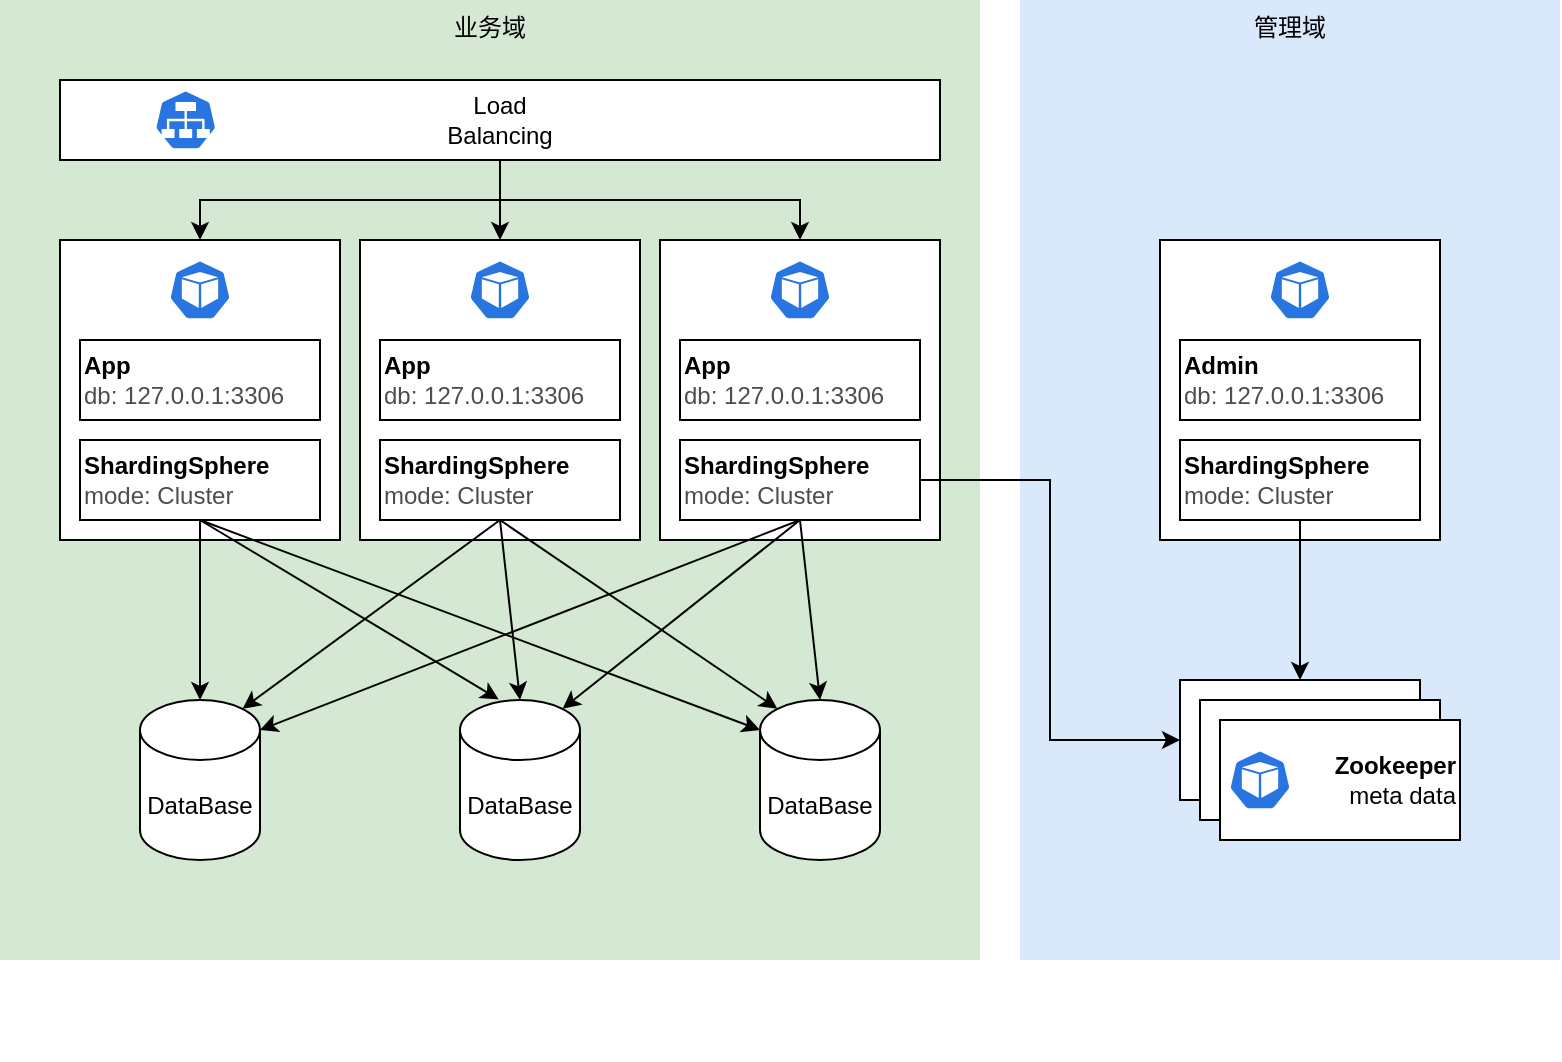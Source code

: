 <mxfile version="21.2.1" type="github">
  <diagram name="第 1 页" id="nn_7PzYIXxSiBrkKg_zi">
    <mxGraphModel dx="1050" dy="581" grid="1" gridSize="10" guides="1" tooltips="1" connect="1" arrows="1" fold="1" page="1" pageScale="1" pageWidth="827" pageHeight="1169" math="0" shadow="0">
      <root>
        <mxCell id="0" />
        <mxCell id="1" parent="0" />
        <mxCell id="SsdBYtxJOpID0I5rCiJZ-74" value="管理域" style="rounded=0;whiteSpace=wrap;html=1;strokeColor=none;verticalAlign=top;fillColor=#dae8fc;" vertex="1" parent="1">
          <mxGeometry x="510" y="20" width="270" height="480" as="geometry" />
        </mxCell>
        <mxCell id="SsdBYtxJOpID0I5rCiJZ-73" value="业务域" style="rounded=0;whiteSpace=wrap;html=1;strokeColor=none;verticalAlign=top;fillColor=#d5e8d4;" vertex="1" parent="1">
          <mxGeometry y="20" width="490" height="480" as="geometry" />
        </mxCell>
        <mxCell id="SsdBYtxJOpID0I5rCiJZ-25" value="" style="group" vertex="1" connectable="0" parent="1">
          <mxGeometry x="30" y="60" width="480" height="490" as="geometry" />
        </mxCell>
        <mxCell id="SsdBYtxJOpID0I5rCiJZ-23" value="Load&lt;br&gt;Balancing" style="rounded=0;whiteSpace=wrap;html=1;" vertex="1" parent="SsdBYtxJOpID0I5rCiJZ-25">
          <mxGeometry width="440" height="40" as="geometry" />
        </mxCell>
        <mxCell id="SsdBYtxJOpID0I5rCiJZ-24" value="" style="sketch=0;html=1;dashed=0;whitespace=wrap;fillColor=#2875E2;strokeColor=#ffffff;points=[[0.005,0.63,0],[0.1,0.2,0],[0.9,0.2,0],[0.5,0,0],[0.995,0.63,0],[0.72,0.99,0],[0.5,1,0],[0.28,0.99,0]];verticalLabelPosition=bottom;align=center;verticalAlign=top;shape=mxgraph.kubernetes.icon;prIcon=svc" vertex="1" parent="SsdBYtxJOpID0I5rCiJZ-25">
          <mxGeometry y="5" width="125.714" height="30" as="geometry" />
        </mxCell>
        <mxCell id="SsdBYtxJOpID0I5rCiJZ-30" value="" style="group" vertex="1" connectable="0" parent="1">
          <mxGeometry x="30" y="140" width="140" height="150" as="geometry" />
        </mxCell>
        <mxCell id="SsdBYtxJOpID0I5rCiJZ-26" value="" style="rounded=0;whiteSpace=wrap;html=1;" vertex="1" parent="SsdBYtxJOpID0I5rCiJZ-30">
          <mxGeometry width="140" height="150" as="geometry" />
        </mxCell>
        <mxCell id="SsdBYtxJOpID0I5rCiJZ-27" value="&lt;b&gt;App&lt;/b&gt;&lt;br&gt;&lt;font color=&quot;#4d4d4d&quot;&gt;db: 127.0.0.1:3306&lt;/font&gt;" style="rounded=0;whiteSpace=wrap;html=1;align=left;" vertex="1" parent="SsdBYtxJOpID0I5rCiJZ-30">
          <mxGeometry x="10" y="50" width="120" height="40" as="geometry" />
        </mxCell>
        <mxCell id="SsdBYtxJOpID0I5rCiJZ-28" value="&lt;b&gt;ShardingSphere&lt;/b&gt;&lt;br&gt;&lt;font color=&quot;#4d4d4d&quot;&gt;mode: Cluster&lt;/font&gt;" style="rounded=0;whiteSpace=wrap;html=1;align=left;" vertex="1" parent="SsdBYtxJOpID0I5rCiJZ-30">
          <mxGeometry x="10" y="100" width="120" height="40" as="geometry" />
        </mxCell>
        <mxCell id="SsdBYtxJOpID0I5rCiJZ-29" value="" style="sketch=0;html=1;dashed=0;whitespace=wrap;fillColor=#2875E2;strokeColor=#ffffff;points=[[0.005,0.63,0],[0.1,0.2,0],[0.9,0.2,0],[0.5,0,0],[0.995,0.63,0],[0.72,0.99,0],[0.5,1,0],[0.28,0.99,0]];verticalLabelPosition=bottom;align=center;verticalAlign=top;shape=mxgraph.kubernetes.icon;prIcon=pod" vertex="1" parent="SsdBYtxJOpID0I5rCiJZ-30">
          <mxGeometry x="50" y="10" width="40" height="30" as="geometry" />
        </mxCell>
        <mxCell id="SsdBYtxJOpID0I5rCiJZ-31" value="" style="group" vertex="1" connectable="0" parent="1">
          <mxGeometry x="180" y="140" width="140" height="150" as="geometry" />
        </mxCell>
        <mxCell id="SsdBYtxJOpID0I5rCiJZ-32" value="" style="rounded=0;whiteSpace=wrap;html=1;" vertex="1" parent="SsdBYtxJOpID0I5rCiJZ-31">
          <mxGeometry width="140" height="150" as="geometry" />
        </mxCell>
        <mxCell id="SsdBYtxJOpID0I5rCiJZ-33" value="&lt;b&gt;App&lt;/b&gt;&lt;br&gt;&lt;font color=&quot;#4d4d4d&quot;&gt;db: 127.0.0.1:3306&lt;/font&gt;" style="rounded=0;whiteSpace=wrap;html=1;align=left;" vertex="1" parent="SsdBYtxJOpID0I5rCiJZ-31">
          <mxGeometry x="10" y="50" width="120" height="40" as="geometry" />
        </mxCell>
        <mxCell id="SsdBYtxJOpID0I5rCiJZ-34" value="&lt;b&gt;ShardingSphere&lt;/b&gt;&lt;br&gt;&lt;font color=&quot;#4d4d4d&quot;&gt;mode: Cluster&lt;/font&gt;" style="rounded=0;whiteSpace=wrap;html=1;align=left;" vertex="1" parent="SsdBYtxJOpID0I5rCiJZ-31">
          <mxGeometry x="10" y="100" width="120" height="40" as="geometry" />
        </mxCell>
        <mxCell id="SsdBYtxJOpID0I5rCiJZ-35" value="" style="sketch=0;html=1;dashed=0;whitespace=wrap;fillColor=#2875E2;strokeColor=#ffffff;points=[[0.005,0.63,0],[0.1,0.2,0],[0.9,0.2,0],[0.5,0,0],[0.995,0.63,0],[0.72,0.99,0],[0.5,1,0],[0.28,0.99,0]];verticalLabelPosition=bottom;align=center;verticalAlign=top;shape=mxgraph.kubernetes.icon;prIcon=pod" vertex="1" parent="SsdBYtxJOpID0I5rCiJZ-31">
          <mxGeometry x="50" y="10" width="40" height="30" as="geometry" />
        </mxCell>
        <mxCell id="SsdBYtxJOpID0I5rCiJZ-36" value="" style="group" vertex="1" connectable="0" parent="1">
          <mxGeometry x="330" y="140" width="140" height="150" as="geometry" />
        </mxCell>
        <mxCell id="SsdBYtxJOpID0I5rCiJZ-37" value="" style="rounded=0;whiteSpace=wrap;html=1;" vertex="1" parent="SsdBYtxJOpID0I5rCiJZ-36">
          <mxGeometry width="140" height="150" as="geometry" />
        </mxCell>
        <mxCell id="SsdBYtxJOpID0I5rCiJZ-38" value="&lt;b&gt;App&lt;/b&gt;&lt;br&gt;&lt;font color=&quot;#4d4d4d&quot;&gt;db: 127.0.0.1:3306&lt;/font&gt;" style="rounded=0;whiteSpace=wrap;html=1;align=left;" vertex="1" parent="SsdBYtxJOpID0I5rCiJZ-36">
          <mxGeometry x="10" y="50" width="120" height="40" as="geometry" />
        </mxCell>
        <mxCell id="SsdBYtxJOpID0I5rCiJZ-39" value="&lt;b&gt;ShardingSphere&lt;/b&gt;&lt;br&gt;&lt;font color=&quot;#4d4d4d&quot;&gt;mode: Cluster&lt;/font&gt;" style="rounded=0;whiteSpace=wrap;html=1;align=left;" vertex="1" parent="SsdBYtxJOpID0I5rCiJZ-36">
          <mxGeometry x="10" y="100" width="120" height="40" as="geometry" />
        </mxCell>
        <mxCell id="SsdBYtxJOpID0I5rCiJZ-40" value="" style="sketch=0;html=1;dashed=0;whitespace=wrap;fillColor=#2875E2;strokeColor=#ffffff;points=[[0.005,0.63,0],[0.1,0.2,0],[0.9,0.2,0],[0.5,0,0],[0.995,0.63,0],[0.72,0.99,0],[0.5,1,0],[0.28,0.99,0]];verticalLabelPosition=bottom;align=center;verticalAlign=top;shape=mxgraph.kubernetes.icon;prIcon=pod" vertex="1" parent="SsdBYtxJOpID0I5rCiJZ-36">
          <mxGeometry x="50" y="10" width="40" height="30" as="geometry" />
        </mxCell>
        <mxCell id="SsdBYtxJOpID0I5rCiJZ-45" value="" style="group" vertex="1" connectable="0" parent="1">
          <mxGeometry x="580" y="140" width="140" height="150" as="geometry" />
        </mxCell>
        <mxCell id="SsdBYtxJOpID0I5rCiJZ-46" value="" style="rounded=0;whiteSpace=wrap;html=1;" vertex="1" parent="SsdBYtxJOpID0I5rCiJZ-45">
          <mxGeometry width="140" height="150" as="geometry" />
        </mxCell>
        <mxCell id="SsdBYtxJOpID0I5rCiJZ-47" value="&lt;b&gt;Admin&lt;/b&gt;&lt;br&gt;&lt;font color=&quot;#4d4d4d&quot;&gt;db: 127.0.0.1:3306&lt;/font&gt;" style="rounded=0;whiteSpace=wrap;html=1;align=left;" vertex="1" parent="SsdBYtxJOpID0I5rCiJZ-45">
          <mxGeometry x="10" y="50" width="120" height="40" as="geometry" />
        </mxCell>
        <mxCell id="SsdBYtxJOpID0I5rCiJZ-48" value="&lt;b&gt;ShardingSphere&lt;/b&gt;&lt;br&gt;&lt;font color=&quot;#4d4d4d&quot;&gt;mode: Cluster&lt;/font&gt;" style="rounded=0;whiteSpace=wrap;html=1;align=left;" vertex="1" parent="SsdBYtxJOpID0I5rCiJZ-45">
          <mxGeometry x="10" y="100" width="120" height="40" as="geometry" />
        </mxCell>
        <mxCell id="SsdBYtxJOpID0I5rCiJZ-49" value="" style="sketch=0;html=1;dashed=0;whitespace=wrap;fillColor=#2875E2;strokeColor=#ffffff;points=[[0.005,0.63,0],[0.1,0.2,0],[0.9,0.2,0],[0.5,0,0],[0.995,0.63,0],[0.72,0.99,0],[0.5,1,0],[0.28,0.99,0]];verticalLabelPosition=bottom;align=center;verticalAlign=top;shape=mxgraph.kubernetes.icon;prIcon=pod" vertex="1" parent="SsdBYtxJOpID0I5rCiJZ-45">
          <mxGeometry x="50" y="10" width="40" height="30" as="geometry" />
        </mxCell>
        <mxCell id="SsdBYtxJOpID0I5rCiJZ-50" value="" style="group" vertex="1" connectable="0" parent="1">
          <mxGeometry x="590" y="360" width="140" height="80" as="geometry" />
        </mxCell>
        <mxCell id="SsdBYtxJOpID0I5rCiJZ-41" value="" style="rounded=0;whiteSpace=wrap;html=1;" vertex="1" parent="SsdBYtxJOpID0I5rCiJZ-50">
          <mxGeometry width="120" height="60" as="geometry" />
        </mxCell>
        <mxCell id="SsdBYtxJOpID0I5rCiJZ-42" value="" style="rounded=0;whiteSpace=wrap;html=1;" vertex="1" parent="SsdBYtxJOpID0I5rCiJZ-50">
          <mxGeometry x="10" y="10" width="120" height="60" as="geometry" />
        </mxCell>
        <mxCell id="SsdBYtxJOpID0I5rCiJZ-43" value="&lt;b&gt;Zookeeper&lt;/b&gt;&lt;br&gt;meta data" style="rounded=0;whiteSpace=wrap;html=1;align=right;" vertex="1" parent="SsdBYtxJOpID0I5rCiJZ-50">
          <mxGeometry x="20" y="20" width="120" height="60" as="geometry" />
        </mxCell>
        <mxCell id="SsdBYtxJOpID0I5rCiJZ-44" value="" style="sketch=0;html=1;dashed=0;whitespace=wrap;fillColor=#2875E2;strokeColor=#ffffff;points=[[0.005,0.63,0],[0.1,0.2,0],[0.9,0.2,0],[0.5,0,0],[0.995,0.63,0],[0.72,0.99,0],[0.5,1,0],[0.28,0.99,0]];verticalLabelPosition=bottom;align=center;verticalAlign=top;shape=mxgraph.kubernetes.icon;prIcon=pod" vertex="1" parent="SsdBYtxJOpID0I5rCiJZ-50">
          <mxGeometry x="20" y="35" width="40" height="30" as="geometry" />
        </mxCell>
        <mxCell id="SsdBYtxJOpID0I5rCiJZ-53" value="DataBase" style="shape=cylinder3;whiteSpace=wrap;html=1;boundedLbl=1;backgroundOutline=1;size=15;" vertex="1" parent="1">
          <mxGeometry x="70" y="370" width="60" height="80" as="geometry" />
        </mxCell>
        <mxCell id="SsdBYtxJOpID0I5rCiJZ-54" value="DataBase" style="shape=cylinder3;whiteSpace=wrap;html=1;boundedLbl=1;backgroundOutline=1;size=15;" vertex="1" parent="1">
          <mxGeometry x="230" y="370" width="60" height="80" as="geometry" />
        </mxCell>
        <mxCell id="SsdBYtxJOpID0I5rCiJZ-55" value="DataBase" style="shape=cylinder3;whiteSpace=wrap;html=1;boundedLbl=1;backgroundOutline=1;size=15;" vertex="1" parent="1">
          <mxGeometry x="380" y="370" width="60" height="80" as="geometry" />
        </mxCell>
        <mxCell id="SsdBYtxJOpID0I5rCiJZ-58" value="" style="endArrow=classic;html=1;rounded=0;exitX=0.5;exitY=1;exitDx=0;exitDy=0;entryX=0.5;entryY=0;entryDx=0;entryDy=0;entryPerimeter=0;" edge="1" parent="1" source="SsdBYtxJOpID0I5rCiJZ-28" target="SsdBYtxJOpID0I5rCiJZ-53">
          <mxGeometry width="50" height="50" relative="1" as="geometry">
            <mxPoint x="40" y="370" as="sourcePoint" />
            <mxPoint x="90" y="320" as="targetPoint" />
          </mxGeometry>
        </mxCell>
        <mxCell id="SsdBYtxJOpID0I5rCiJZ-59" value="" style="endArrow=classic;html=1;rounded=0;exitX=0.5;exitY=1;exitDx=0;exitDy=0;entryX=0.323;entryY=-0.003;entryDx=0;entryDy=0;entryPerimeter=0;" edge="1" parent="1" source="SsdBYtxJOpID0I5rCiJZ-28" target="SsdBYtxJOpID0I5rCiJZ-54">
          <mxGeometry width="50" height="50" relative="1" as="geometry">
            <mxPoint x="170" y="370" as="sourcePoint" />
            <mxPoint x="220" y="320" as="targetPoint" />
          </mxGeometry>
        </mxCell>
        <mxCell id="SsdBYtxJOpID0I5rCiJZ-60" value="" style="endArrow=classic;html=1;rounded=0;entryX=0;entryY=0;entryDx=0;entryDy=15;entryPerimeter=0;" edge="1" parent="1" target="SsdBYtxJOpID0I5rCiJZ-55">
          <mxGeometry width="50" height="50" relative="1" as="geometry">
            <mxPoint x="100" y="280" as="sourcePoint" />
            <mxPoint x="340" y="310" as="targetPoint" />
          </mxGeometry>
        </mxCell>
        <mxCell id="SsdBYtxJOpID0I5rCiJZ-61" value="" style="endArrow=classic;html=1;rounded=0;exitX=0.5;exitY=1;exitDx=0;exitDy=0;entryX=0.855;entryY=0;entryDx=0;entryDy=4.35;entryPerimeter=0;" edge="1" parent="1" source="SsdBYtxJOpID0I5rCiJZ-34" target="SsdBYtxJOpID0I5rCiJZ-53">
          <mxGeometry width="50" height="50" relative="1" as="geometry">
            <mxPoint x="390" y="340" as="sourcePoint" />
            <mxPoint x="440" y="290" as="targetPoint" />
          </mxGeometry>
        </mxCell>
        <mxCell id="SsdBYtxJOpID0I5rCiJZ-62" value="" style="endArrow=classic;html=1;rounded=0;exitX=0.5;exitY=1;exitDx=0;exitDy=0;entryX=0.5;entryY=0;entryDx=0;entryDy=0;entryPerimeter=0;" edge="1" parent="1" source="SsdBYtxJOpID0I5rCiJZ-34" target="SsdBYtxJOpID0I5rCiJZ-54">
          <mxGeometry width="50" height="50" relative="1" as="geometry">
            <mxPoint x="350" y="350" as="sourcePoint" />
            <mxPoint x="400" y="300" as="targetPoint" />
          </mxGeometry>
        </mxCell>
        <mxCell id="SsdBYtxJOpID0I5rCiJZ-63" value="" style="endArrow=classic;html=1;rounded=0;exitX=0.5;exitY=1;exitDx=0;exitDy=0;entryX=0.145;entryY=0;entryDx=0;entryDy=4.35;entryPerimeter=0;" edge="1" parent="1" source="SsdBYtxJOpID0I5rCiJZ-34" target="SsdBYtxJOpID0I5rCiJZ-55">
          <mxGeometry width="50" height="50" relative="1" as="geometry">
            <mxPoint x="290" y="360" as="sourcePoint" />
            <mxPoint x="340" y="310" as="targetPoint" />
          </mxGeometry>
        </mxCell>
        <mxCell id="SsdBYtxJOpID0I5rCiJZ-64" value="" style="endArrow=classic;html=1;rounded=0;exitX=0.5;exitY=1;exitDx=0;exitDy=0;entryX=1;entryY=0;entryDx=0;entryDy=15;entryPerimeter=0;" edge="1" parent="1" source="SsdBYtxJOpID0I5rCiJZ-39" target="SsdBYtxJOpID0I5rCiJZ-53">
          <mxGeometry width="50" height="50" relative="1" as="geometry">
            <mxPoint x="480" y="350" as="sourcePoint" />
            <mxPoint x="530" y="300" as="targetPoint" />
          </mxGeometry>
        </mxCell>
        <mxCell id="SsdBYtxJOpID0I5rCiJZ-65" value="" style="endArrow=classic;html=1;rounded=0;exitX=0.5;exitY=1;exitDx=0;exitDy=0;entryX=0.855;entryY=0;entryDx=0;entryDy=4.35;entryPerimeter=0;" edge="1" parent="1" source="SsdBYtxJOpID0I5rCiJZ-39" target="SsdBYtxJOpID0I5rCiJZ-54">
          <mxGeometry width="50" height="50" relative="1" as="geometry">
            <mxPoint x="450" y="360" as="sourcePoint" />
            <mxPoint x="500" y="310" as="targetPoint" />
          </mxGeometry>
        </mxCell>
        <mxCell id="SsdBYtxJOpID0I5rCiJZ-66" value="" style="endArrow=classic;html=1;rounded=0;exitX=0.5;exitY=1;exitDx=0;exitDy=0;entryX=0.5;entryY=0;entryDx=0;entryDy=0;entryPerimeter=0;" edge="1" parent="1" source="SsdBYtxJOpID0I5rCiJZ-39" target="SsdBYtxJOpID0I5rCiJZ-55">
          <mxGeometry width="50" height="50" relative="1" as="geometry">
            <mxPoint x="480" y="340" as="sourcePoint" />
            <mxPoint x="530" y="290" as="targetPoint" />
          </mxGeometry>
        </mxCell>
        <mxCell id="SsdBYtxJOpID0I5rCiJZ-67" style="edgeStyle=orthogonalEdgeStyle;rounded=0;orthogonalLoop=1;jettySize=auto;html=1;entryX=0.5;entryY=0;entryDx=0;entryDy=0;" edge="1" parent="1" source="SsdBYtxJOpID0I5rCiJZ-48" target="SsdBYtxJOpID0I5rCiJZ-41">
          <mxGeometry relative="1" as="geometry" />
        </mxCell>
        <mxCell id="SsdBYtxJOpID0I5rCiJZ-69" style="edgeStyle=orthogonalEdgeStyle;rounded=0;orthogonalLoop=1;jettySize=auto;html=1;entryX=0;entryY=0.5;entryDx=0;entryDy=0;" edge="1" parent="1" source="SsdBYtxJOpID0I5rCiJZ-39" target="SsdBYtxJOpID0I5rCiJZ-41">
          <mxGeometry relative="1" as="geometry" />
        </mxCell>
        <mxCell id="SsdBYtxJOpID0I5rCiJZ-70" style="edgeStyle=orthogonalEdgeStyle;rounded=0;orthogonalLoop=1;jettySize=auto;html=1;entryX=0.5;entryY=0;entryDx=0;entryDy=0;" edge="1" parent="1" source="SsdBYtxJOpID0I5rCiJZ-23" target="SsdBYtxJOpID0I5rCiJZ-32">
          <mxGeometry relative="1" as="geometry" />
        </mxCell>
        <mxCell id="SsdBYtxJOpID0I5rCiJZ-71" style="edgeStyle=orthogonalEdgeStyle;rounded=0;orthogonalLoop=1;jettySize=auto;html=1;entryX=0.5;entryY=0;entryDx=0;entryDy=0;" edge="1" parent="1" source="SsdBYtxJOpID0I5rCiJZ-23" target="SsdBYtxJOpID0I5rCiJZ-26">
          <mxGeometry relative="1" as="geometry" />
        </mxCell>
        <mxCell id="SsdBYtxJOpID0I5rCiJZ-72" style="edgeStyle=orthogonalEdgeStyle;rounded=0;orthogonalLoop=1;jettySize=auto;html=1;" edge="1" parent="1" source="SsdBYtxJOpID0I5rCiJZ-23" target="SsdBYtxJOpID0I5rCiJZ-37">
          <mxGeometry relative="1" as="geometry" />
        </mxCell>
      </root>
    </mxGraphModel>
  </diagram>
</mxfile>
